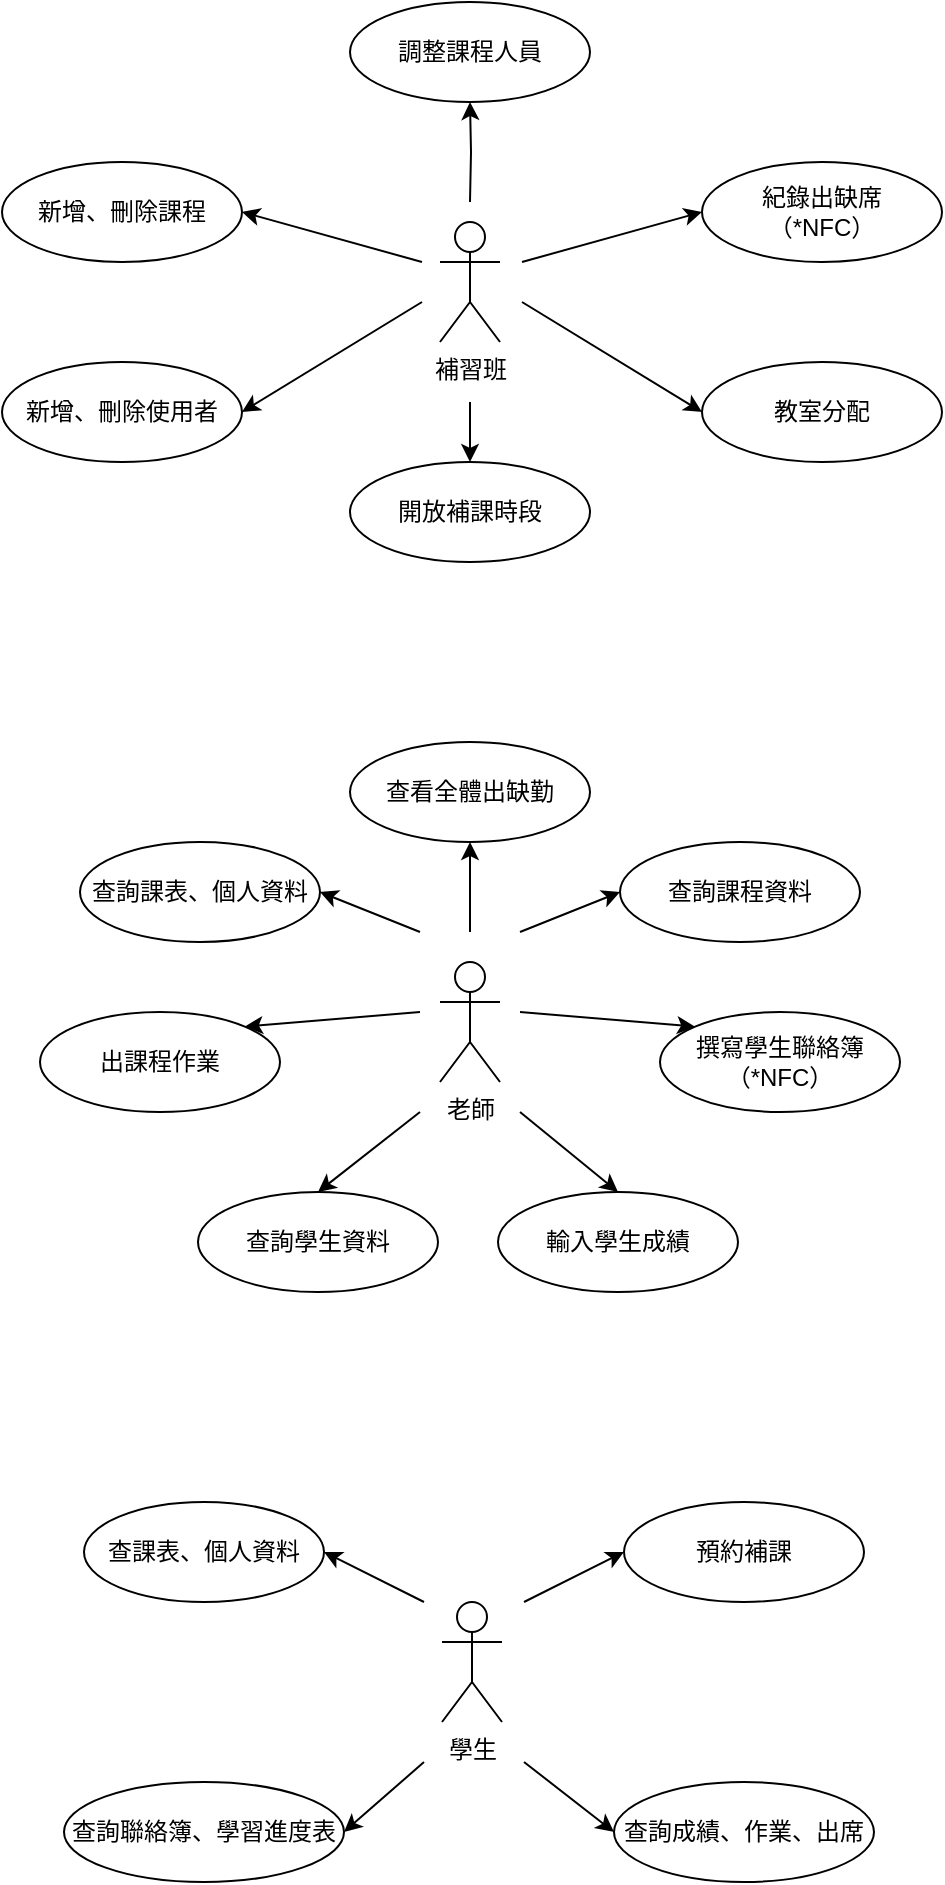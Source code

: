 <mxfile version="13.8.1" type="github">
  <diagram id="KjAJDcUenq3D609lwIE-" name="Page-1">
    <mxGraphModel dx="881" dy="491" grid="1" gridSize="10" guides="1" tooltips="1" connect="1" arrows="1" fold="1" page="1" pageScale="1" pageWidth="827" pageHeight="1169" math="0" shadow="0">
      <root>
        <mxCell id="0" />
        <mxCell id="1" parent="0" />
        <mxCell id="bYV7ASIVTbc_70zCA1bl-28" value="" style="group" vertex="1" connectable="0" parent="1">
          <mxGeometry x="180" y="140" width="470" height="280" as="geometry" />
        </mxCell>
        <mxCell id="bYV7ASIVTbc_70zCA1bl-14" style="edgeStyle=orthogonalEdgeStyle;rounded=0;orthogonalLoop=1;jettySize=auto;html=1;entryX=0.5;entryY=1;entryDx=0;entryDy=0;" edge="1" parent="bYV7ASIVTbc_70zCA1bl-28" target="bYV7ASIVTbc_70zCA1bl-4">
          <mxGeometry relative="1" as="geometry">
            <mxPoint x="234" y="100" as="sourcePoint" />
          </mxGeometry>
        </mxCell>
        <mxCell id="bYV7ASIVTbc_70zCA1bl-1" value="補習班" style="shape=umlActor;verticalLabelPosition=bottom;verticalAlign=top;html=1;outlineConnect=0;" vertex="1" parent="bYV7ASIVTbc_70zCA1bl-28">
          <mxGeometry x="219" y="110" width="30" height="60" as="geometry" />
        </mxCell>
        <mxCell id="bYV7ASIVTbc_70zCA1bl-2" value="新增、刪除使用者" style="ellipse;whiteSpace=wrap;html=1;" vertex="1" parent="bYV7ASIVTbc_70zCA1bl-28">
          <mxGeometry y="180" width="120" height="50" as="geometry" />
        </mxCell>
        <mxCell id="bYV7ASIVTbc_70zCA1bl-3" value="新增、刪除課程" style="ellipse;whiteSpace=wrap;html=1;" vertex="1" parent="bYV7ASIVTbc_70zCA1bl-28">
          <mxGeometry y="80" width="120" height="50" as="geometry" />
        </mxCell>
        <mxCell id="bYV7ASIVTbc_70zCA1bl-4" value="調整課程人員" style="ellipse;whiteSpace=wrap;html=1;" vertex="1" parent="bYV7ASIVTbc_70zCA1bl-28">
          <mxGeometry x="174" width="120" height="50" as="geometry" />
        </mxCell>
        <mxCell id="bYV7ASIVTbc_70zCA1bl-5" value="紀錄出缺席&lt;br&gt;（*NFC）" style="ellipse;whiteSpace=wrap;html=1;" vertex="1" parent="bYV7ASIVTbc_70zCA1bl-28">
          <mxGeometry x="350" y="80" width="120" height="50" as="geometry" />
        </mxCell>
        <mxCell id="bYV7ASIVTbc_70zCA1bl-6" value="教室分配" style="ellipse;whiteSpace=wrap;html=1;" vertex="1" parent="bYV7ASIVTbc_70zCA1bl-28">
          <mxGeometry x="350" y="180" width="120" height="50" as="geometry" />
        </mxCell>
        <mxCell id="bYV7ASIVTbc_70zCA1bl-7" value="開放補課時段" style="ellipse;whiteSpace=wrap;html=1;" vertex="1" parent="bYV7ASIVTbc_70zCA1bl-28">
          <mxGeometry x="174" y="230" width="120" height="50" as="geometry" />
        </mxCell>
        <mxCell id="bYV7ASIVTbc_70zCA1bl-16" value="" style="endArrow=classic;html=1;entryX=0;entryY=0.5;entryDx=0;entryDy=0;" edge="1" parent="bYV7ASIVTbc_70zCA1bl-28" target="bYV7ASIVTbc_70zCA1bl-5">
          <mxGeometry width="50" height="50" relative="1" as="geometry">
            <mxPoint x="260" y="130" as="sourcePoint" />
            <mxPoint x="260" y="160" as="targetPoint" />
          </mxGeometry>
        </mxCell>
        <mxCell id="bYV7ASIVTbc_70zCA1bl-17" value="" style="endArrow=classic;html=1;entryX=1;entryY=0.5;entryDx=0;entryDy=0;" edge="1" parent="bYV7ASIVTbc_70zCA1bl-28" target="bYV7ASIVTbc_70zCA1bl-3">
          <mxGeometry width="50" height="50" relative="1" as="geometry">
            <mxPoint x="210" y="130" as="sourcePoint" />
            <mxPoint x="360" y="115" as="targetPoint" />
          </mxGeometry>
        </mxCell>
        <mxCell id="bYV7ASIVTbc_70zCA1bl-18" value="" style="endArrow=classic;html=1;entryX=0;entryY=0.5;entryDx=0;entryDy=0;" edge="1" parent="bYV7ASIVTbc_70zCA1bl-28" target="bYV7ASIVTbc_70zCA1bl-6">
          <mxGeometry width="50" height="50" relative="1" as="geometry">
            <mxPoint x="260" y="150" as="sourcePoint" />
            <mxPoint x="370" y="125" as="targetPoint" />
          </mxGeometry>
        </mxCell>
        <mxCell id="bYV7ASIVTbc_70zCA1bl-19" value="" style="endArrow=classic;html=1;entryX=1;entryY=0.5;entryDx=0;entryDy=0;" edge="1" parent="bYV7ASIVTbc_70zCA1bl-28" target="bYV7ASIVTbc_70zCA1bl-2">
          <mxGeometry width="50" height="50" relative="1" as="geometry">
            <mxPoint x="210" y="150" as="sourcePoint" />
            <mxPoint x="380" y="135" as="targetPoint" />
          </mxGeometry>
        </mxCell>
        <mxCell id="bYV7ASIVTbc_70zCA1bl-20" value="" style="endArrow=classic;html=1;entryX=0.5;entryY=0;entryDx=0;entryDy=0;" edge="1" parent="bYV7ASIVTbc_70zCA1bl-28" target="bYV7ASIVTbc_70zCA1bl-7">
          <mxGeometry width="50" height="50" relative="1" as="geometry">
            <mxPoint x="234" y="200" as="sourcePoint" />
            <mxPoint x="390" y="145" as="targetPoint" />
          </mxGeometry>
        </mxCell>
        <mxCell id="bYV7ASIVTbc_70zCA1bl-38" value="" style="group" vertex="1" connectable="0" parent="1">
          <mxGeometry x="199" y="510" width="430" height="275" as="geometry" />
        </mxCell>
        <mxCell id="bYV7ASIVTbc_70zCA1bl-21" value="老師" style="shape=umlActor;verticalLabelPosition=bottom;verticalAlign=top;html=1;outlineConnect=0;" vertex="1" parent="bYV7ASIVTbc_70zCA1bl-38">
          <mxGeometry x="200" y="110" width="30" height="60" as="geometry" />
        </mxCell>
        <mxCell id="bYV7ASIVTbc_70zCA1bl-23" value="查詢課表、個人資料" style="ellipse;whiteSpace=wrap;html=1;" vertex="1" parent="bYV7ASIVTbc_70zCA1bl-38">
          <mxGeometry x="20" y="50" width="120" height="50" as="geometry" />
        </mxCell>
        <mxCell id="bYV7ASIVTbc_70zCA1bl-24" value="查詢學生資料" style="ellipse;whiteSpace=wrap;html=1;" vertex="1" parent="bYV7ASIVTbc_70zCA1bl-38">
          <mxGeometry x="79" y="225" width="120" height="50" as="geometry" />
        </mxCell>
        <mxCell id="bYV7ASIVTbc_70zCA1bl-25" value="查詢課程資料" style="ellipse;whiteSpace=wrap;html=1;" vertex="1" parent="bYV7ASIVTbc_70zCA1bl-38">
          <mxGeometry x="290" y="50" width="120" height="50" as="geometry" />
        </mxCell>
        <mxCell id="bYV7ASIVTbc_70zCA1bl-26" value="輸入學生成績&lt;span style=&quot;color: rgba(0 , 0 , 0 , 0) ; font-family: monospace ; font-size: 0px&quot;&gt;%3CmxGraphModel%3E%3Croot%3E%3CmxCell%20id%3D%220%22%2F%3E%3CmxCell%20id%3D%221%22%20parent%3D%220%22%2F%3E%3CmxCell%20id%3D%222%22%20value%3D%22%E6%9F%A5%E8%A9%A2%E8%AA%B2%E8%A1%A8%E3%80%81%E5%80%8B%E4%BA%BA%E8%B3%87%E6%96%99%22%20style%3D%22ellipse%3BwhiteSpace%3Dwrap%3Bhtml%3D1%3B%22%20vertex%3D%221%22%20parent%3D%221%22%3E%3CmxGeometry%20x%3D%22190%22%20y%3D%22550%22%20width%3D%22120%22%20height%3D%2250%22%20as%3D%22geometry%22%2F%3E%3C%2FmxCell%3E%3C%2Froot%3E%3C%2FmxGraphModel%3E&lt;/span&gt;" style="ellipse;whiteSpace=wrap;html=1;" vertex="1" parent="bYV7ASIVTbc_70zCA1bl-38">
          <mxGeometry x="229" y="225" width="120" height="50" as="geometry" />
        </mxCell>
        <mxCell id="bYV7ASIVTbc_70zCA1bl-27" value="出課程作業" style="ellipse;whiteSpace=wrap;html=1;" vertex="1" parent="bYV7ASIVTbc_70zCA1bl-38">
          <mxGeometry y="135" width="120" height="50" as="geometry" />
        </mxCell>
        <mxCell id="bYV7ASIVTbc_70zCA1bl-29" value="查看全體出缺勤" style="ellipse;whiteSpace=wrap;html=1;" vertex="1" parent="bYV7ASIVTbc_70zCA1bl-38">
          <mxGeometry x="155" width="120" height="50" as="geometry" />
        </mxCell>
        <mxCell id="bYV7ASIVTbc_70zCA1bl-30" value="撰寫學生聯絡簿&lt;br&gt;（*NFC）" style="ellipse;whiteSpace=wrap;html=1;" vertex="1" parent="bYV7ASIVTbc_70zCA1bl-38">
          <mxGeometry x="310" y="135" width="120" height="50" as="geometry" />
        </mxCell>
        <mxCell id="bYV7ASIVTbc_70zCA1bl-31" value="" style="endArrow=classic;html=1;entryX=0.5;entryY=1;entryDx=0;entryDy=0;" edge="1" parent="bYV7ASIVTbc_70zCA1bl-38" target="bYV7ASIVTbc_70zCA1bl-29">
          <mxGeometry width="50" height="50" relative="1" as="geometry">
            <mxPoint x="215" y="95" as="sourcePoint" />
            <mxPoint x="240" y="155" as="targetPoint" />
          </mxGeometry>
        </mxCell>
        <mxCell id="bYV7ASIVTbc_70zCA1bl-32" value="" style="endArrow=classic;html=1;entryX=0;entryY=0.5;entryDx=0;entryDy=0;" edge="1" parent="bYV7ASIVTbc_70zCA1bl-38" target="bYV7ASIVTbc_70zCA1bl-25">
          <mxGeometry width="50" height="50" relative="1" as="geometry">
            <mxPoint x="240" y="95" as="sourcePoint" />
            <mxPoint x="250" y="165" as="targetPoint" />
          </mxGeometry>
        </mxCell>
        <mxCell id="bYV7ASIVTbc_70zCA1bl-33" value="" style="endArrow=classic;html=1;entryX=1;entryY=0.5;entryDx=0;entryDy=0;" edge="1" parent="bYV7ASIVTbc_70zCA1bl-38" target="bYV7ASIVTbc_70zCA1bl-23">
          <mxGeometry width="50" height="50" relative="1" as="geometry">
            <mxPoint x="190" y="95" as="sourcePoint" />
            <mxPoint x="260" y="175" as="targetPoint" />
          </mxGeometry>
        </mxCell>
        <mxCell id="bYV7ASIVTbc_70zCA1bl-34" value="" style="endArrow=classic;html=1;entryX=0;entryY=0;entryDx=0;entryDy=0;" edge="1" parent="bYV7ASIVTbc_70zCA1bl-38" target="bYV7ASIVTbc_70zCA1bl-30">
          <mxGeometry width="50" height="50" relative="1" as="geometry">
            <mxPoint x="240" y="135" as="sourcePoint" />
            <mxPoint x="270" y="185" as="targetPoint" />
          </mxGeometry>
        </mxCell>
        <mxCell id="bYV7ASIVTbc_70zCA1bl-35" value="" style="endArrow=classic;html=1;entryX=1;entryY=0;entryDx=0;entryDy=0;" edge="1" parent="bYV7ASIVTbc_70zCA1bl-38" target="bYV7ASIVTbc_70zCA1bl-27">
          <mxGeometry width="50" height="50" relative="1" as="geometry">
            <mxPoint x="190" y="135" as="sourcePoint" />
            <mxPoint x="280" y="195" as="targetPoint" />
          </mxGeometry>
        </mxCell>
        <mxCell id="bYV7ASIVTbc_70zCA1bl-36" value="" style="endArrow=classic;html=1;entryX=0.5;entryY=0;entryDx=0;entryDy=0;" edge="1" parent="bYV7ASIVTbc_70zCA1bl-38" target="bYV7ASIVTbc_70zCA1bl-24">
          <mxGeometry width="50" height="50" relative="1" as="geometry">
            <mxPoint x="190" y="185" as="sourcePoint" />
            <mxPoint x="290" y="205" as="targetPoint" />
          </mxGeometry>
        </mxCell>
        <mxCell id="bYV7ASIVTbc_70zCA1bl-37" value="" style="endArrow=classic;html=1;entryX=0.5;entryY=0;entryDx=0;entryDy=0;" edge="1" parent="bYV7ASIVTbc_70zCA1bl-38" target="bYV7ASIVTbc_70zCA1bl-26">
          <mxGeometry width="50" height="50" relative="1" as="geometry">
            <mxPoint x="240" y="185" as="sourcePoint" />
            <mxPoint x="300" y="215" as="targetPoint" />
          </mxGeometry>
        </mxCell>
        <mxCell id="bYV7ASIVTbc_70zCA1bl-55" value="" style="group" vertex="1" connectable="0" parent="1">
          <mxGeometry x="211" y="890" width="405" height="190" as="geometry" />
        </mxCell>
        <mxCell id="bYV7ASIVTbc_70zCA1bl-39" value="學生" style="shape=umlActor;verticalLabelPosition=bottom;verticalAlign=top;html=1;outlineConnect=0;" vertex="1" parent="bYV7ASIVTbc_70zCA1bl-55">
          <mxGeometry x="189" y="50" width="30" height="60" as="geometry" />
        </mxCell>
        <mxCell id="bYV7ASIVTbc_70zCA1bl-45" value="查課表、個人資料" style="ellipse;whiteSpace=wrap;html=1;" vertex="1" parent="bYV7ASIVTbc_70zCA1bl-55">
          <mxGeometry x="10" width="120" height="50" as="geometry" />
        </mxCell>
        <mxCell id="bYV7ASIVTbc_70zCA1bl-46" value="查詢聯絡簿、學習進度表" style="ellipse;whiteSpace=wrap;html=1;" vertex="1" parent="bYV7ASIVTbc_70zCA1bl-55">
          <mxGeometry y="140" width="140" height="50" as="geometry" />
        </mxCell>
        <mxCell id="bYV7ASIVTbc_70zCA1bl-47" value="查詢成績、作業、出席" style="ellipse;whiteSpace=wrap;html=1;" vertex="1" parent="bYV7ASIVTbc_70zCA1bl-55">
          <mxGeometry x="275" y="140" width="130" height="50" as="geometry" />
        </mxCell>
        <mxCell id="bYV7ASIVTbc_70zCA1bl-49" value="預約補課" style="ellipse;whiteSpace=wrap;html=1;" vertex="1" parent="bYV7ASIVTbc_70zCA1bl-55">
          <mxGeometry x="280" width="120" height="50" as="geometry" />
        </mxCell>
        <mxCell id="bYV7ASIVTbc_70zCA1bl-51" value="" style="endArrow=classic;html=1;entryX=0;entryY=0.5;entryDx=0;entryDy=0;" edge="1" parent="bYV7ASIVTbc_70zCA1bl-55" target="bYV7ASIVTbc_70zCA1bl-49">
          <mxGeometry width="50" height="50" relative="1" as="geometry">
            <mxPoint x="230" y="50" as="sourcePoint" />
            <mxPoint x="320" y="150" as="targetPoint" />
          </mxGeometry>
        </mxCell>
        <mxCell id="bYV7ASIVTbc_70zCA1bl-52" value="" style="endArrow=classic;html=1;entryX=0;entryY=0.5;entryDx=0;entryDy=0;" edge="1" parent="bYV7ASIVTbc_70zCA1bl-55" target="bYV7ASIVTbc_70zCA1bl-47">
          <mxGeometry width="50" height="50" relative="1" as="geometry">
            <mxPoint x="230" y="130" as="sourcePoint" />
            <mxPoint x="290" y="35" as="targetPoint" />
          </mxGeometry>
        </mxCell>
        <mxCell id="bYV7ASIVTbc_70zCA1bl-53" value="" style="endArrow=classic;html=1;entryX=1;entryY=0.5;entryDx=0;entryDy=0;" edge="1" parent="bYV7ASIVTbc_70zCA1bl-55" target="bYV7ASIVTbc_70zCA1bl-46">
          <mxGeometry width="50" height="50" relative="1" as="geometry">
            <mxPoint x="180" y="130" as="sourcePoint" />
            <mxPoint x="300" y="45" as="targetPoint" />
          </mxGeometry>
        </mxCell>
        <mxCell id="bYV7ASIVTbc_70zCA1bl-54" value="" style="endArrow=classic;html=1;entryX=1;entryY=0.5;entryDx=0;entryDy=0;" edge="1" parent="bYV7ASIVTbc_70zCA1bl-55" target="bYV7ASIVTbc_70zCA1bl-45">
          <mxGeometry width="50" height="50" relative="1" as="geometry">
            <mxPoint x="180" y="50" as="sourcePoint" />
            <mxPoint x="310" y="55" as="targetPoint" />
          </mxGeometry>
        </mxCell>
      </root>
    </mxGraphModel>
  </diagram>
</mxfile>
